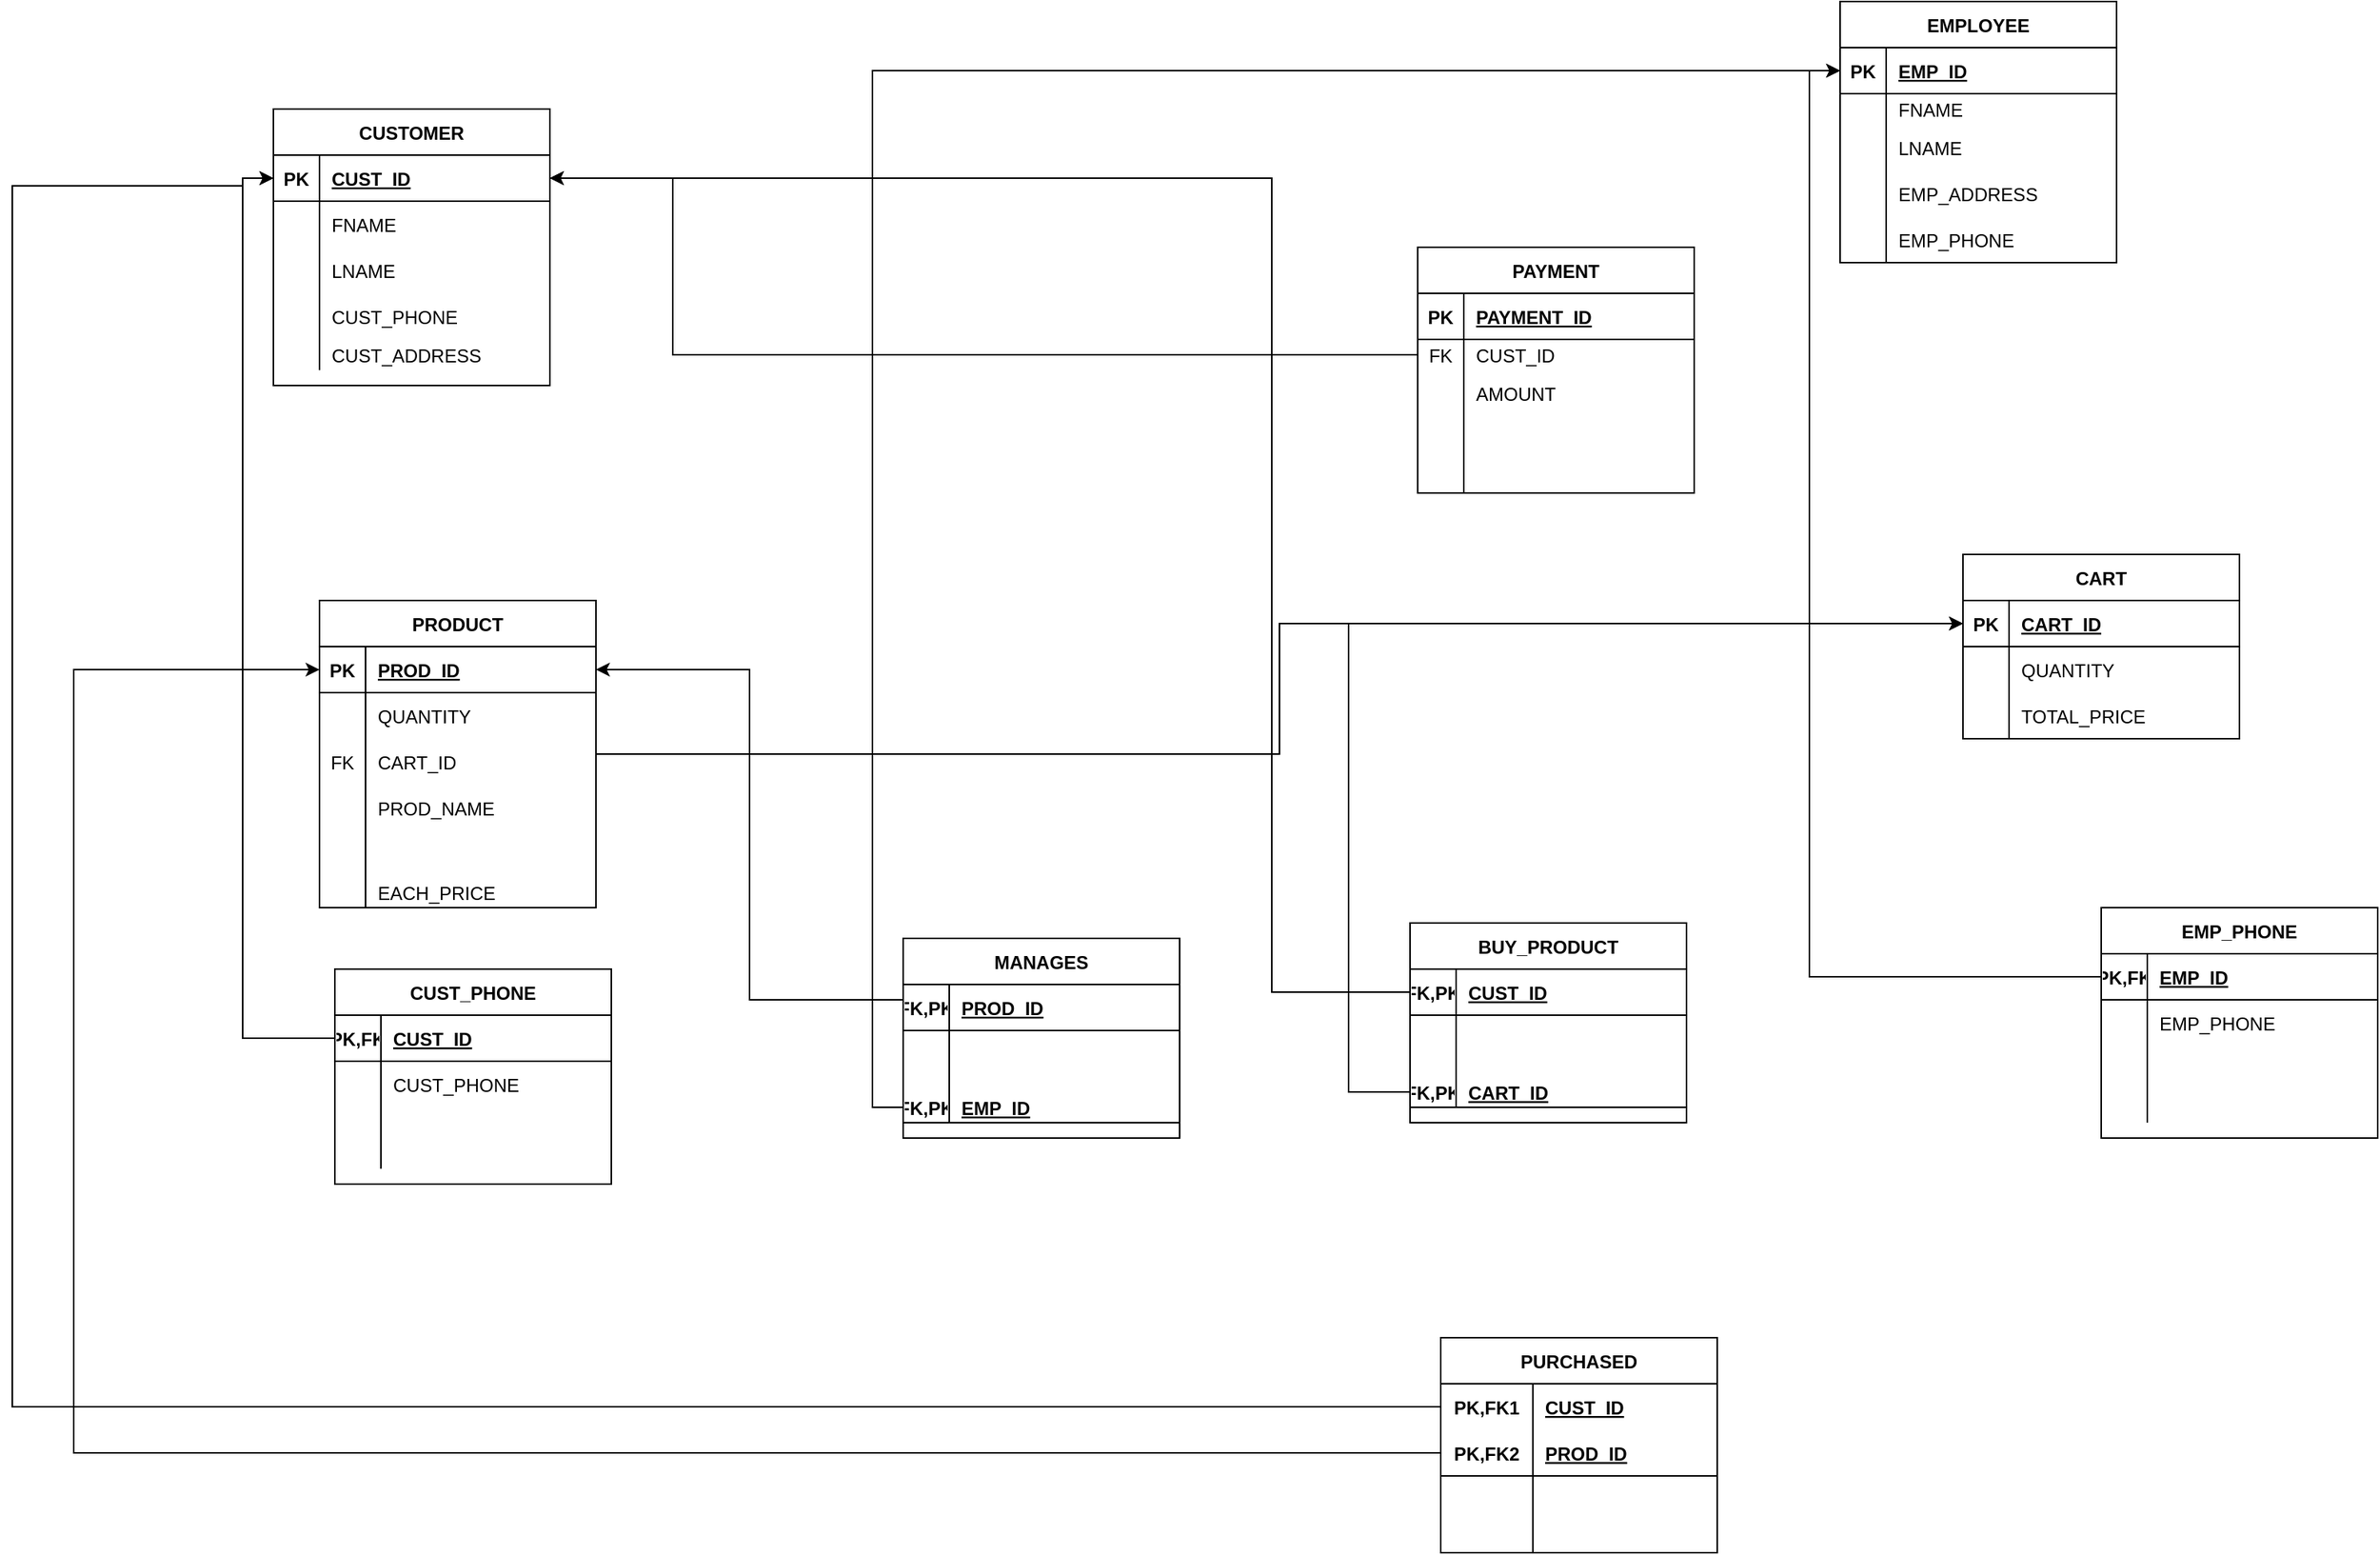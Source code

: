 <mxfile version="20.5.3" type="device"><diagram id="ctzVVPPMMffvRpS1MADe" name="Page-1"><mxGraphModel dx="2447" dy="2160" grid="1" gridSize="10" guides="1" tooltips="1" connect="1" arrows="1" fold="1" page="1" pageScale="1" pageWidth="850" pageHeight="1100" math="0" shadow="0"><root><mxCell id="0"/><mxCell id="1" parent="0"/><mxCell id="18JoDNRjm4r7KONPsa2--81" value="PAYMENT" style="shape=table;startSize=30;container=1;collapsible=1;childLayout=tableLayout;fixedRows=1;rowLines=0;fontStyle=1;align=center;resizeLast=1;" parent="1" vertex="1"><mxGeometry x="335" y="80" width="180" height="160" as="geometry"/></mxCell><mxCell id="18JoDNRjm4r7KONPsa2--82" value="" style="shape=tableRow;horizontal=0;startSize=0;swimlaneHead=0;swimlaneBody=0;fillColor=none;collapsible=0;dropTarget=0;points=[[0,0.5],[1,0.5]];portConstraint=eastwest;top=0;left=0;right=0;bottom=1;" parent="18JoDNRjm4r7KONPsa2--81" vertex="1"><mxGeometry y="30" width="180" height="30" as="geometry"/></mxCell><mxCell id="18JoDNRjm4r7KONPsa2--83" value="PK" style="shape=partialRectangle;connectable=0;fillColor=none;top=0;left=0;bottom=0;right=0;fontStyle=1;overflow=hidden;" parent="18JoDNRjm4r7KONPsa2--82" vertex="1"><mxGeometry width="30" height="30" as="geometry"><mxRectangle width="30" height="30" as="alternateBounds"/></mxGeometry></mxCell><mxCell id="18JoDNRjm4r7KONPsa2--84" value="PAYMENT_ID" style="shape=partialRectangle;connectable=0;fillColor=none;top=0;left=0;bottom=0;right=0;align=left;spacingLeft=6;fontStyle=5;overflow=hidden;" parent="18JoDNRjm4r7KONPsa2--82" vertex="1"><mxGeometry x="30" width="150" height="30" as="geometry"><mxRectangle width="150" height="30" as="alternateBounds"/></mxGeometry></mxCell><mxCell id="18JoDNRjm4r7KONPsa2--85" value="" style="shape=tableRow;horizontal=0;startSize=0;swimlaneHead=0;swimlaneBody=0;fillColor=none;collapsible=0;dropTarget=0;points=[[0,0.5],[1,0.5]];portConstraint=eastwest;top=0;left=0;right=0;bottom=0;" parent="18JoDNRjm4r7KONPsa2--81" vertex="1"><mxGeometry y="60" width="180" height="20" as="geometry"/></mxCell><mxCell id="18JoDNRjm4r7KONPsa2--86" value="FK" style="shape=partialRectangle;connectable=0;fillColor=none;top=0;left=0;bottom=0;right=0;editable=1;overflow=hidden;" parent="18JoDNRjm4r7KONPsa2--85" vertex="1"><mxGeometry width="30" height="20" as="geometry"><mxRectangle width="30" height="20" as="alternateBounds"/></mxGeometry></mxCell><mxCell id="18JoDNRjm4r7KONPsa2--87" value="CUST_ID" style="shape=partialRectangle;connectable=0;fillColor=none;top=0;left=0;bottom=0;right=0;align=left;spacingLeft=6;overflow=hidden;" parent="18JoDNRjm4r7KONPsa2--85" vertex="1"><mxGeometry x="30" width="150" height="20" as="geometry"><mxRectangle width="150" height="20" as="alternateBounds"/></mxGeometry></mxCell><mxCell id="18JoDNRjm4r7KONPsa2--88" value="" style="shape=tableRow;horizontal=0;startSize=0;swimlaneHead=0;swimlaneBody=0;fillColor=none;collapsible=0;dropTarget=0;points=[[0,0.5],[1,0.5]];portConstraint=eastwest;top=0;left=0;right=0;bottom=0;" parent="18JoDNRjm4r7KONPsa2--81" vertex="1"><mxGeometry y="80" width="180" height="30" as="geometry"/></mxCell><mxCell id="18JoDNRjm4r7KONPsa2--89" value="" style="shape=partialRectangle;connectable=0;fillColor=none;top=0;left=0;bottom=0;right=0;editable=1;overflow=hidden;" parent="18JoDNRjm4r7KONPsa2--88" vertex="1"><mxGeometry width="30" height="30" as="geometry"><mxRectangle width="30" height="30" as="alternateBounds"/></mxGeometry></mxCell><mxCell id="18JoDNRjm4r7KONPsa2--90" value="AMOUNT" style="shape=partialRectangle;connectable=0;fillColor=none;top=0;left=0;bottom=0;right=0;align=left;spacingLeft=6;overflow=hidden;" parent="18JoDNRjm4r7KONPsa2--88" vertex="1"><mxGeometry x="30" width="150" height="30" as="geometry"><mxRectangle width="150" height="30" as="alternateBounds"/></mxGeometry></mxCell><mxCell id="18JoDNRjm4r7KONPsa2--91" value="" style="shape=tableRow;horizontal=0;startSize=0;swimlaneHead=0;swimlaneBody=0;fillColor=none;collapsible=0;dropTarget=0;points=[[0,0.5],[1,0.5]];portConstraint=eastwest;top=0;left=0;right=0;bottom=0;" parent="18JoDNRjm4r7KONPsa2--81" vertex="1"><mxGeometry y="110" width="180" height="30" as="geometry"/></mxCell><mxCell id="18JoDNRjm4r7KONPsa2--92" value="" style="shape=partialRectangle;connectable=0;fillColor=none;top=0;left=0;bottom=0;right=0;editable=1;overflow=hidden;" parent="18JoDNRjm4r7KONPsa2--91" vertex="1"><mxGeometry width="30" height="30" as="geometry"><mxRectangle width="30" height="30" as="alternateBounds"/></mxGeometry></mxCell><mxCell id="18JoDNRjm4r7KONPsa2--93" value="" style="shape=partialRectangle;connectable=0;fillColor=none;top=0;left=0;bottom=0;right=0;align=left;spacingLeft=6;overflow=hidden;" parent="18JoDNRjm4r7KONPsa2--91" vertex="1"><mxGeometry x="30" width="150" height="30" as="geometry"><mxRectangle width="150" height="30" as="alternateBounds"/></mxGeometry></mxCell><mxCell id="18JoDNRjm4r7KONPsa2--149" value="" style="shape=tableRow;horizontal=0;startSize=0;swimlaneHead=0;swimlaneBody=0;fillColor=none;collapsible=0;dropTarget=0;points=[[0,0.5],[1,0.5]];portConstraint=eastwest;top=0;left=0;right=0;bottom=0;" parent="18JoDNRjm4r7KONPsa2--81" vertex="1"><mxGeometry y="140" width="180" height="20" as="geometry"/></mxCell><mxCell id="18JoDNRjm4r7KONPsa2--150" value="" style="shape=partialRectangle;connectable=0;fillColor=none;top=0;left=0;bottom=0;right=0;editable=1;overflow=hidden;" parent="18JoDNRjm4r7KONPsa2--149" vertex="1"><mxGeometry width="30" height="20" as="geometry"><mxRectangle width="30" height="20" as="alternateBounds"/></mxGeometry></mxCell><mxCell id="18JoDNRjm4r7KONPsa2--151" value="" style="shape=partialRectangle;connectable=0;fillColor=none;top=0;left=0;bottom=0;right=0;align=left;spacingLeft=6;overflow=hidden;" parent="18JoDNRjm4r7KONPsa2--149" vertex="1"><mxGeometry x="30" width="150" height="20" as="geometry"><mxRectangle width="150" height="20" as="alternateBounds"/></mxGeometry></mxCell><mxCell id="18JoDNRjm4r7KONPsa2--94" value="CART" style="shape=table;startSize=30;container=1;collapsible=1;childLayout=tableLayout;fixedRows=1;rowLines=0;fontStyle=1;align=center;resizeLast=1;" parent="1" vertex="1"><mxGeometry x="690" y="280" width="180" height="120" as="geometry"/></mxCell><mxCell id="18JoDNRjm4r7KONPsa2--95" value="" style="shape=tableRow;horizontal=0;startSize=0;swimlaneHead=0;swimlaneBody=0;fillColor=none;collapsible=0;dropTarget=0;points=[[0,0.5],[1,0.5]];portConstraint=eastwest;top=0;left=0;right=0;bottom=1;" parent="18JoDNRjm4r7KONPsa2--94" vertex="1"><mxGeometry y="30" width="180" height="30" as="geometry"/></mxCell><mxCell id="18JoDNRjm4r7KONPsa2--96" value="PK" style="shape=partialRectangle;connectable=0;fillColor=none;top=0;left=0;bottom=0;right=0;fontStyle=1;overflow=hidden;" parent="18JoDNRjm4r7KONPsa2--95" vertex="1"><mxGeometry width="30" height="30" as="geometry"><mxRectangle width="30" height="30" as="alternateBounds"/></mxGeometry></mxCell><mxCell id="18JoDNRjm4r7KONPsa2--97" value="CART_ID" style="shape=partialRectangle;connectable=0;fillColor=none;top=0;left=0;bottom=0;right=0;align=left;spacingLeft=6;fontStyle=5;overflow=hidden;" parent="18JoDNRjm4r7KONPsa2--95" vertex="1"><mxGeometry x="30" width="150" height="30" as="geometry"><mxRectangle width="150" height="30" as="alternateBounds"/></mxGeometry></mxCell><mxCell id="18JoDNRjm4r7KONPsa2--101" value="" style="shape=tableRow;horizontal=0;startSize=0;swimlaneHead=0;swimlaneBody=0;fillColor=none;collapsible=0;dropTarget=0;points=[[0,0.5],[1,0.5]];portConstraint=eastwest;top=0;left=0;right=0;bottom=0;" parent="18JoDNRjm4r7KONPsa2--94" vertex="1"><mxGeometry y="60" width="180" height="30" as="geometry"/></mxCell><mxCell id="18JoDNRjm4r7KONPsa2--102" value="" style="shape=partialRectangle;connectable=0;fillColor=none;top=0;left=0;bottom=0;right=0;editable=1;overflow=hidden;" parent="18JoDNRjm4r7KONPsa2--101" vertex="1"><mxGeometry width="30" height="30" as="geometry"><mxRectangle width="30" height="30" as="alternateBounds"/></mxGeometry></mxCell><mxCell id="18JoDNRjm4r7KONPsa2--103" value="QUANTITY" style="shape=partialRectangle;connectable=0;fillColor=none;top=0;left=0;bottom=0;right=0;align=left;spacingLeft=6;overflow=hidden;" parent="18JoDNRjm4r7KONPsa2--101" vertex="1"><mxGeometry x="30" width="150" height="30" as="geometry"><mxRectangle width="150" height="30" as="alternateBounds"/></mxGeometry></mxCell><mxCell id="18JoDNRjm4r7KONPsa2--104" value="" style="shape=tableRow;horizontal=0;startSize=0;swimlaneHead=0;swimlaneBody=0;fillColor=none;collapsible=0;dropTarget=0;points=[[0,0.5],[1,0.5]];portConstraint=eastwest;top=0;left=0;right=0;bottom=0;" parent="18JoDNRjm4r7KONPsa2--94" vertex="1"><mxGeometry y="90" width="180" height="30" as="geometry"/></mxCell><mxCell id="18JoDNRjm4r7KONPsa2--105" value="" style="shape=partialRectangle;connectable=0;fillColor=none;top=0;left=0;bottom=0;right=0;editable=1;overflow=hidden;" parent="18JoDNRjm4r7KONPsa2--104" vertex="1"><mxGeometry width="30" height="30" as="geometry"><mxRectangle width="30" height="30" as="alternateBounds"/></mxGeometry></mxCell><mxCell id="18JoDNRjm4r7KONPsa2--106" value="TOTAL_PRICE" style="shape=partialRectangle;connectable=0;fillColor=none;top=0;left=0;bottom=0;right=0;align=left;spacingLeft=6;overflow=hidden;" parent="18JoDNRjm4r7KONPsa2--104" vertex="1"><mxGeometry x="30" width="150" height="30" as="geometry"><mxRectangle width="150" height="30" as="alternateBounds"/></mxGeometry></mxCell><mxCell id="18JoDNRjm4r7KONPsa2--107" value="EMPLOYEE" style="shape=table;startSize=30;container=1;collapsible=1;childLayout=tableLayout;fixedRows=1;rowLines=0;fontStyle=1;align=center;resizeLast=1;" parent="1" vertex="1"><mxGeometry x="610" y="-80" width="180" height="170" as="geometry"/></mxCell><mxCell id="18JoDNRjm4r7KONPsa2--108" value="" style="shape=tableRow;horizontal=0;startSize=0;swimlaneHead=0;swimlaneBody=0;fillColor=none;collapsible=0;dropTarget=0;points=[[0,0.5],[1,0.5]];portConstraint=eastwest;top=0;left=0;right=0;bottom=1;" parent="18JoDNRjm4r7KONPsa2--107" vertex="1"><mxGeometry y="30" width="180" height="30" as="geometry"/></mxCell><mxCell id="18JoDNRjm4r7KONPsa2--109" value="PK" style="shape=partialRectangle;connectable=0;fillColor=none;top=0;left=0;bottom=0;right=0;fontStyle=1;overflow=hidden;" parent="18JoDNRjm4r7KONPsa2--108" vertex="1"><mxGeometry width="30" height="30" as="geometry"><mxRectangle width="30" height="30" as="alternateBounds"/></mxGeometry></mxCell><mxCell id="18JoDNRjm4r7KONPsa2--110" value="EMP_ID" style="shape=partialRectangle;connectable=0;fillColor=none;top=0;left=0;bottom=0;right=0;align=left;spacingLeft=6;fontStyle=5;overflow=hidden;" parent="18JoDNRjm4r7KONPsa2--108" vertex="1"><mxGeometry x="30" width="150" height="30" as="geometry"><mxRectangle width="150" height="30" as="alternateBounds"/></mxGeometry></mxCell><mxCell id="18JoDNRjm4r7KONPsa2--111" value="" style="shape=tableRow;horizontal=0;startSize=0;swimlaneHead=0;swimlaneBody=0;fillColor=none;collapsible=0;dropTarget=0;points=[[0,0.5],[1,0.5]];portConstraint=eastwest;top=0;left=0;right=0;bottom=0;" parent="18JoDNRjm4r7KONPsa2--107" vertex="1"><mxGeometry y="60" width="180" height="20" as="geometry"/></mxCell><mxCell id="18JoDNRjm4r7KONPsa2--112" value="" style="shape=partialRectangle;connectable=0;fillColor=none;top=0;left=0;bottom=0;right=0;editable=1;overflow=hidden;" parent="18JoDNRjm4r7KONPsa2--111" vertex="1"><mxGeometry width="30" height="20" as="geometry"><mxRectangle width="30" height="20" as="alternateBounds"/></mxGeometry></mxCell><mxCell id="18JoDNRjm4r7KONPsa2--113" value="FNAME" style="shape=partialRectangle;connectable=0;fillColor=none;top=0;left=0;bottom=0;right=0;align=left;spacingLeft=6;overflow=hidden;" parent="18JoDNRjm4r7KONPsa2--111" vertex="1"><mxGeometry x="30" width="150" height="20" as="geometry"><mxRectangle width="150" height="20" as="alternateBounds"/></mxGeometry></mxCell><mxCell id="18JoDNRjm4r7KONPsa2--114" value="" style="shape=tableRow;horizontal=0;startSize=0;swimlaneHead=0;swimlaneBody=0;fillColor=none;collapsible=0;dropTarget=0;points=[[0,0.5],[1,0.5]];portConstraint=eastwest;top=0;left=0;right=0;bottom=0;" parent="18JoDNRjm4r7KONPsa2--107" vertex="1"><mxGeometry y="80" width="180" height="30" as="geometry"/></mxCell><mxCell id="18JoDNRjm4r7KONPsa2--115" value="" style="shape=partialRectangle;connectable=0;fillColor=none;top=0;left=0;bottom=0;right=0;editable=1;overflow=hidden;" parent="18JoDNRjm4r7KONPsa2--114" vertex="1"><mxGeometry width="30" height="30" as="geometry"><mxRectangle width="30" height="30" as="alternateBounds"/></mxGeometry></mxCell><mxCell id="18JoDNRjm4r7KONPsa2--116" value="LNAME" style="shape=partialRectangle;connectable=0;fillColor=none;top=0;left=0;bottom=0;right=0;align=left;spacingLeft=6;overflow=hidden;" parent="18JoDNRjm4r7KONPsa2--114" vertex="1"><mxGeometry x="30" width="150" height="30" as="geometry"><mxRectangle width="150" height="30" as="alternateBounds"/></mxGeometry></mxCell><mxCell id="18JoDNRjm4r7KONPsa2--117" value="" style="shape=tableRow;horizontal=0;startSize=0;swimlaneHead=0;swimlaneBody=0;fillColor=none;collapsible=0;dropTarget=0;points=[[0,0.5],[1,0.5]];portConstraint=eastwest;top=0;left=0;right=0;bottom=0;" parent="18JoDNRjm4r7KONPsa2--107" vertex="1"><mxGeometry y="110" width="180" height="30" as="geometry"/></mxCell><mxCell id="18JoDNRjm4r7KONPsa2--118" value="" style="shape=partialRectangle;connectable=0;fillColor=none;top=0;left=0;bottom=0;right=0;editable=1;overflow=hidden;" parent="18JoDNRjm4r7KONPsa2--117" vertex="1"><mxGeometry width="30" height="30" as="geometry"><mxRectangle width="30" height="30" as="alternateBounds"/></mxGeometry></mxCell><mxCell id="18JoDNRjm4r7KONPsa2--119" value="EMP_ADDRESS" style="shape=partialRectangle;connectable=0;fillColor=none;top=0;left=0;bottom=0;right=0;align=left;spacingLeft=6;overflow=hidden;" parent="18JoDNRjm4r7KONPsa2--117" vertex="1"><mxGeometry x="30" width="150" height="30" as="geometry"><mxRectangle width="150" height="30" as="alternateBounds"/></mxGeometry></mxCell><mxCell id="18JoDNRjm4r7KONPsa2--152" value="" style="shape=tableRow;horizontal=0;startSize=0;swimlaneHead=0;swimlaneBody=0;fillColor=none;collapsible=0;dropTarget=0;points=[[0,0.5],[1,0.5]];portConstraint=eastwest;top=0;left=0;right=0;bottom=0;" parent="18JoDNRjm4r7KONPsa2--107" vertex="1"><mxGeometry y="140" width="180" height="30" as="geometry"/></mxCell><mxCell id="18JoDNRjm4r7KONPsa2--153" value="" style="shape=partialRectangle;connectable=0;fillColor=none;top=0;left=0;bottom=0;right=0;editable=1;overflow=hidden;" parent="18JoDNRjm4r7KONPsa2--152" vertex="1"><mxGeometry width="30" height="30" as="geometry"><mxRectangle width="30" height="30" as="alternateBounds"/></mxGeometry></mxCell><mxCell id="18JoDNRjm4r7KONPsa2--154" value="EMP_PHONE" style="shape=partialRectangle;connectable=0;fillColor=none;top=0;left=0;bottom=0;right=0;align=left;spacingLeft=6;overflow=hidden;" parent="18JoDNRjm4r7KONPsa2--152" vertex="1"><mxGeometry x="30" width="150" height="30" as="geometry"><mxRectangle width="150" height="30" as="alternateBounds"/></mxGeometry></mxCell><mxCell id="YTazEMWXgEO4EWgW8hP1-87" style="edgeStyle=orthogonalEdgeStyle;rounded=0;orthogonalLoop=1;jettySize=auto;html=1;entryX=0;entryY=0.5;entryDx=0;entryDy=0;" edge="1" parent="1" source="18JoDNRjm4r7KONPsa2--120" target="18JoDNRjm4r7KONPsa2--95"><mxGeometry relative="1" as="geometry"/></mxCell><mxCell id="18JoDNRjm4r7KONPsa2--120" value="PRODUCT" style="shape=table;startSize=30;container=1;collapsible=1;childLayout=tableLayout;fixedRows=1;rowLines=0;fontStyle=1;align=center;resizeLast=1;" parent="1" vertex="1"><mxGeometry x="-380" y="310" width="180" height="200" as="geometry"/></mxCell><mxCell id="18JoDNRjm4r7KONPsa2--121" value="" style="shape=tableRow;horizontal=0;startSize=0;swimlaneHead=0;swimlaneBody=0;fillColor=none;collapsible=0;dropTarget=0;points=[[0,0.5],[1,0.5]];portConstraint=eastwest;top=0;left=0;right=0;bottom=1;" parent="18JoDNRjm4r7KONPsa2--120" vertex="1"><mxGeometry y="30" width="180" height="30" as="geometry"/></mxCell><mxCell id="18JoDNRjm4r7KONPsa2--122" value="PK" style="shape=partialRectangle;connectable=0;fillColor=none;top=0;left=0;bottom=0;right=0;fontStyle=1;overflow=hidden;" parent="18JoDNRjm4r7KONPsa2--121" vertex="1"><mxGeometry width="30" height="30" as="geometry"><mxRectangle width="30" height="30" as="alternateBounds"/></mxGeometry></mxCell><mxCell id="18JoDNRjm4r7KONPsa2--123" value="PROD_ID" style="shape=partialRectangle;connectable=0;fillColor=none;top=0;left=0;bottom=0;right=0;align=left;spacingLeft=6;fontStyle=5;overflow=hidden;" parent="18JoDNRjm4r7KONPsa2--121" vertex="1"><mxGeometry x="30" width="150" height="30" as="geometry"><mxRectangle width="150" height="30" as="alternateBounds"/></mxGeometry></mxCell><mxCell id="18JoDNRjm4r7KONPsa2--127" value="" style="shape=tableRow;horizontal=0;startSize=0;swimlaneHead=0;swimlaneBody=0;fillColor=none;collapsible=0;dropTarget=0;points=[[0,0.5],[1,0.5]];portConstraint=eastwest;top=0;left=0;right=0;bottom=0;" parent="18JoDNRjm4r7KONPsa2--120" vertex="1"><mxGeometry y="60" width="180" height="30" as="geometry"/></mxCell><mxCell id="18JoDNRjm4r7KONPsa2--128" value="" style="shape=partialRectangle;connectable=0;fillColor=none;top=0;left=0;bottom=0;right=0;editable=1;overflow=hidden;" parent="18JoDNRjm4r7KONPsa2--127" vertex="1"><mxGeometry width="30" height="30" as="geometry"><mxRectangle width="30" height="30" as="alternateBounds"/></mxGeometry></mxCell><mxCell id="18JoDNRjm4r7KONPsa2--129" value="QUANTITY" style="shape=partialRectangle;connectable=0;fillColor=none;top=0;left=0;bottom=0;right=0;align=left;spacingLeft=6;overflow=hidden;" parent="18JoDNRjm4r7KONPsa2--127" vertex="1"><mxGeometry x="30" width="150" height="30" as="geometry"><mxRectangle width="150" height="30" as="alternateBounds"/></mxGeometry></mxCell><mxCell id="18JoDNRjm4r7KONPsa2--130" value="" style="shape=tableRow;horizontal=0;startSize=0;swimlaneHead=0;swimlaneBody=0;fillColor=none;collapsible=0;dropTarget=0;points=[[0,0.5],[1,0.5]];portConstraint=eastwest;top=0;left=0;right=0;bottom=0;" parent="18JoDNRjm4r7KONPsa2--120" vertex="1"><mxGeometry y="90" width="180" height="90" as="geometry"/></mxCell><mxCell id="18JoDNRjm4r7KONPsa2--131" value="" style="shape=partialRectangle;connectable=0;fillColor=none;top=0;left=0;bottom=0;right=0;editable=1;overflow=hidden;" parent="18JoDNRjm4r7KONPsa2--130" vertex="1"><mxGeometry width="30" height="90" as="geometry"><mxRectangle width="30" height="90" as="alternateBounds"/></mxGeometry></mxCell><mxCell id="18JoDNRjm4r7KONPsa2--132" value="PROD_NAME" style="shape=partialRectangle;connectable=0;fillColor=none;top=0;left=0;bottom=0;right=0;align=left;spacingLeft=6;overflow=hidden;" parent="18JoDNRjm4r7KONPsa2--130" vertex="1"><mxGeometry x="30" width="150" height="90" as="geometry"><mxRectangle width="150" height="90" as="alternateBounds"/></mxGeometry></mxCell><mxCell id="fltQFpiTtc6QyE0TP4uo-1" value="" style="shape=tableRow;horizontal=0;startSize=0;swimlaneHead=0;swimlaneBody=0;fillColor=none;collapsible=0;dropTarget=0;points=[[0,0.5],[1,0.5]];portConstraint=eastwest;top=0;left=0;right=0;bottom=0;" parent="18JoDNRjm4r7KONPsa2--120" vertex="1"><mxGeometry y="180" width="180" height="20" as="geometry"/></mxCell><mxCell id="fltQFpiTtc6QyE0TP4uo-2" value="" style="shape=partialRectangle;connectable=0;fillColor=none;top=0;left=0;bottom=0;right=0;editable=1;overflow=hidden;" parent="fltQFpiTtc6QyE0TP4uo-1" vertex="1"><mxGeometry width="30" height="20" as="geometry"><mxRectangle width="30" height="20" as="alternateBounds"/></mxGeometry></mxCell><mxCell id="fltQFpiTtc6QyE0TP4uo-3" value="EACH_PRICE" style="shape=partialRectangle;connectable=0;fillColor=none;top=0;left=0;bottom=0;right=0;align=left;spacingLeft=6;overflow=hidden;" parent="fltQFpiTtc6QyE0TP4uo-1" vertex="1"><mxGeometry x="30" width="150" height="20" as="geometry"><mxRectangle width="150" height="20" as="alternateBounds"/></mxGeometry></mxCell><mxCell id="18JoDNRjm4r7KONPsa2--155" value="CUSTOMER" style="shape=table;startSize=30;container=1;collapsible=1;childLayout=tableLayout;fixedRows=1;rowLines=0;fontStyle=1;align=center;resizeLast=1;" parent="1" vertex="1"><mxGeometry x="-410" y="-10" width="180" height="180" as="geometry"/></mxCell><mxCell id="18JoDNRjm4r7KONPsa2--156" value="" style="shape=tableRow;horizontal=0;startSize=0;swimlaneHead=0;swimlaneBody=0;fillColor=none;collapsible=0;dropTarget=0;points=[[0,0.5],[1,0.5]];portConstraint=eastwest;top=0;left=0;right=0;bottom=1;" parent="18JoDNRjm4r7KONPsa2--155" vertex="1"><mxGeometry y="30" width="180" height="30" as="geometry"/></mxCell><mxCell id="18JoDNRjm4r7KONPsa2--157" value="PK" style="shape=partialRectangle;connectable=0;fillColor=none;top=0;left=0;bottom=0;right=0;fontStyle=1;overflow=hidden;" parent="18JoDNRjm4r7KONPsa2--156" vertex="1"><mxGeometry width="30" height="30" as="geometry"><mxRectangle width="30" height="30" as="alternateBounds"/></mxGeometry></mxCell><mxCell id="18JoDNRjm4r7KONPsa2--158" value="CUST_ID" style="shape=partialRectangle;connectable=0;fillColor=none;top=0;left=0;bottom=0;right=0;align=left;spacingLeft=6;fontStyle=5;overflow=hidden;" parent="18JoDNRjm4r7KONPsa2--156" vertex="1"><mxGeometry x="30" width="150" height="30" as="geometry"><mxRectangle width="150" height="30" as="alternateBounds"/></mxGeometry></mxCell><mxCell id="18JoDNRjm4r7KONPsa2--159" value="" style="shape=tableRow;horizontal=0;startSize=0;swimlaneHead=0;swimlaneBody=0;fillColor=none;collapsible=0;dropTarget=0;points=[[0,0.5],[1,0.5]];portConstraint=eastwest;top=0;left=0;right=0;bottom=0;" parent="18JoDNRjm4r7KONPsa2--155" vertex="1"><mxGeometry y="60" width="180" height="30" as="geometry"/></mxCell><mxCell id="18JoDNRjm4r7KONPsa2--160" value="" style="shape=partialRectangle;connectable=0;fillColor=none;top=0;left=0;bottom=0;right=0;editable=1;overflow=hidden;" parent="18JoDNRjm4r7KONPsa2--159" vertex="1"><mxGeometry width="30" height="30" as="geometry"><mxRectangle width="30" height="30" as="alternateBounds"/></mxGeometry></mxCell><mxCell id="18JoDNRjm4r7KONPsa2--161" value="FNAME" style="shape=partialRectangle;connectable=0;fillColor=none;top=0;left=0;bottom=0;right=0;align=left;spacingLeft=6;overflow=hidden;" parent="18JoDNRjm4r7KONPsa2--159" vertex="1"><mxGeometry x="30" width="150" height="30" as="geometry"><mxRectangle width="150" height="30" as="alternateBounds"/></mxGeometry></mxCell><mxCell id="18JoDNRjm4r7KONPsa2--162" value="" style="shape=tableRow;horizontal=0;startSize=0;swimlaneHead=0;swimlaneBody=0;fillColor=none;collapsible=0;dropTarget=0;points=[[0,0.5],[1,0.5]];portConstraint=eastwest;top=0;left=0;right=0;bottom=0;" parent="18JoDNRjm4r7KONPsa2--155" vertex="1"><mxGeometry y="90" width="180" height="30" as="geometry"/></mxCell><mxCell id="18JoDNRjm4r7KONPsa2--163" value="" style="shape=partialRectangle;connectable=0;fillColor=none;top=0;left=0;bottom=0;right=0;editable=1;overflow=hidden;" parent="18JoDNRjm4r7KONPsa2--162" vertex="1"><mxGeometry width="30" height="30" as="geometry"><mxRectangle width="30" height="30" as="alternateBounds"/></mxGeometry></mxCell><mxCell id="18JoDNRjm4r7KONPsa2--164" value="LNAME" style="shape=partialRectangle;connectable=0;fillColor=none;top=0;left=0;bottom=0;right=0;align=left;spacingLeft=6;overflow=hidden;" parent="18JoDNRjm4r7KONPsa2--162" vertex="1"><mxGeometry x="30" width="150" height="30" as="geometry"><mxRectangle width="150" height="30" as="alternateBounds"/></mxGeometry></mxCell><mxCell id="18JoDNRjm4r7KONPsa2--165" value="" style="shape=tableRow;horizontal=0;startSize=0;swimlaneHead=0;swimlaneBody=0;fillColor=none;collapsible=0;dropTarget=0;points=[[0,0.5],[1,0.5]];portConstraint=eastwest;top=0;left=0;right=0;bottom=0;" parent="18JoDNRjm4r7KONPsa2--155" vertex="1"><mxGeometry y="120" width="180" height="30" as="geometry"/></mxCell><mxCell id="18JoDNRjm4r7KONPsa2--166" value="" style="shape=partialRectangle;connectable=0;fillColor=none;top=0;left=0;bottom=0;right=0;editable=1;overflow=hidden;" parent="18JoDNRjm4r7KONPsa2--165" vertex="1"><mxGeometry width="30" height="30" as="geometry"><mxRectangle width="30" height="30" as="alternateBounds"/></mxGeometry></mxCell><mxCell id="18JoDNRjm4r7KONPsa2--167" value="CUST_PHONE" style="shape=partialRectangle;connectable=0;fillColor=none;top=0;left=0;bottom=0;right=0;align=left;spacingLeft=6;overflow=hidden;" parent="18JoDNRjm4r7KONPsa2--165" vertex="1"><mxGeometry x="30" width="150" height="30" as="geometry"><mxRectangle width="150" height="30" as="alternateBounds"/></mxGeometry></mxCell><mxCell id="18JoDNRjm4r7KONPsa2--168" value="" style="shape=tableRow;horizontal=0;startSize=0;swimlaneHead=0;swimlaneBody=0;fillColor=none;collapsible=0;dropTarget=0;points=[[0,0.5],[1,0.5]];portConstraint=eastwest;top=0;left=0;right=0;bottom=0;" parent="18JoDNRjm4r7KONPsa2--155" vertex="1"><mxGeometry y="150" width="180" height="20" as="geometry"/></mxCell><mxCell id="18JoDNRjm4r7KONPsa2--169" value="" style="shape=partialRectangle;connectable=0;fillColor=none;top=0;left=0;bottom=0;right=0;editable=1;overflow=hidden;" parent="18JoDNRjm4r7KONPsa2--168" vertex="1"><mxGeometry width="30" height="20" as="geometry"><mxRectangle width="30" height="20" as="alternateBounds"/></mxGeometry></mxCell><mxCell id="18JoDNRjm4r7KONPsa2--170" value="CUST_ADDRESS" style="shape=partialRectangle;connectable=0;fillColor=none;top=0;left=0;bottom=0;right=0;align=left;spacingLeft=6;overflow=hidden;" parent="18JoDNRjm4r7KONPsa2--168" vertex="1"><mxGeometry x="30" width="150" height="20" as="geometry"><mxRectangle width="150" height="20" as="alternateBounds"/></mxGeometry></mxCell><mxCell id="18JoDNRjm4r7KONPsa2--184" value="MANAGES" style="shape=table;startSize=30;container=1;collapsible=1;childLayout=tableLayout;fixedRows=1;rowLines=0;fontStyle=1;align=center;resizeLast=1;" parent="1" vertex="1"><mxGeometry y="530" width="180" height="130" as="geometry"/></mxCell><mxCell id="18JoDNRjm4r7KONPsa2--185" value="" style="shape=tableRow;horizontal=0;startSize=0;swimlaneHead=0;swimlaneBody=0;fillColor=none;collapsible=0;dropTarget=0;points=[[0,0.5],[1,0.5]];portConstraint=eastwest;top=0;left=0;right=0;bottom=1;" parent="18JoDNRjm4r7KONPsa2--184" vertex="1"><mxGeometry y="30" width="180" height="30" as="geometry"/></mxCell><mxCell id="18JoDNRjm4r7KONPsa2--186" value="FK,PK" style="shape=partialRectangle;connectable=0;fillColor=none;top=0;left=0;bottom=0;right=0;fontStyle=1;overflow=hidden;" parent="18JoDNRjm4r7KONPsa2--185" vertex="1"><mxGeometry width="30" height="30" as="geometry"><mxRectangle width="30" height="30" as="alternateBounds"/></mxGeometry></mxCell><mxCell id="18JoDNRjm4r7KONPsa2--187" value="PROD_ID" style="shape=partialRectangle;connectable=0;fillColor=none;top=0;left=0;bottom=0;right=0;align=left;spacingLeft=6;fontStyle=5;overflow=hidden;" parent="18JoDNRjm4r7KONPsa2--185" vertex="1"><mxGeometry x="30" width="150" height="30" as="geometry"><mxRectangle width="150" height="30" as="alternateBounds"/></mxGeometry></mxCell><mxCell id="18JoDNRjm4r7KONPsa2--188" value="" style="shape=tableRow;horizontal=0;startSize=0;swimlaneHead=0;swimlaneBody=0;fillColor=none;collapsible=0;dropTarget=0;points=[[0,0.5],[1,0.5]];portConstraint=eastwest;top=0;left=0;right=0;bottom=0;" parent="18JoDNRjm4r7KONPsa2--184" vertex="1"><mxGeometry y="60" width="180" height="20" as="geometry"/></mxCell><mxCell id="18JoDNRjm4r7KONPsa2--189" value="" style="shape=partialRectangle;connectable=0;fillColor=none;top=0;left=0;bottom=0;right=0;editable=1;overflow=hidden;" parent="18JoDNRjm4r7KONPsa2--188" vertex="1"><mxGeometry width="30" height="20" as="geometry"><mxRectangle width="30" height="20" as="alternateBounds"/></mxGeometry></mxCell><mxCell id="18JoDNRjm4r7KONPsa2--190" value="" style="shape=partialRectangle;connectable=0;fillColor=none;top=0;left=0;bottom=0;right=0;align=left;spacingLeft=6;overflow=hidden;" parent="18JoDNRjm4r7KONPsa2--188" vertex="1"><mxGeometry x="30" width="150" height="20" as="geometry"><mxRectangle width="150" height="20" as="alternateBounds"/></mxGeometry></mxCell><mxCell id="18JoDNRjm4r7KONPsa2--194" value="" style="shape=tableRow;horizontal=0;startSize=0;swimlaneHead=0;swimlaneBody=0;fillColor=none;collapsible=0;dropTarget=0;points=[[0,0.5],[1,0.5]];portConstraint=eastwest;top=0;left=0;right=0;bottom=0;" parent="18JoDNRjm4r7KONPsa2--184" vertex="1"><mxGeometry y="80" width="180" height="20" as="geometry"/></mxCell><mxCell id="18JoDNRjm4r7KONPsa2--195" value="" style="shape=partialRectangle;connectable=0;fillColor=none;top=0;left=0;bottom=0;right=0;editable=1;overflow=hidden;" parent="18JoDNRjm4r7KONPsa2--194" vertex="1"><mxGeometry width="30" height="20" as="geometry"><mxRectangle width="30" height="20" as="alternateBounds"/></mxGeometry></mxCell><mxCell id="18JoDNRjm4r7KONPsa2--196" value="" style="shape=partialRectangle;connectable=0;fillColor=none;top=0;left=0;bottom=0;right=0;align=left;spacingLeft=6;overflow=hidden;" parent="18JoDNRjm4r7KONPsa2--194" vertex="1"><mxGeometry x="30" width="150" height="20" as="geometry"><mxRectangle width="150" height="20" as="alternateBounds"/></mxGeometry></mxCell><mxCell id="18JoDNRjm4r7KONPsa2--203" value="" style="shape=tableRow;horizontal=0;startSize=0;swimlaneHead=0;swimlaneBody=0;fillColor=none;collapsible=0;dropTarget=0;points=[[0,0.5],[1,0.5]];portConstraint=eastwest;top=0;left=0;right=0;bottom=1;" parent="18JoDNRjm4r7KONPsa2--184" vertex="1"><mxGeometry y="100" width="180" height="20" as="geometry"/></mxCell><mxCell id="18JoDNRjm4r7KONPsa2--204" value="FK,PK" style="shape=partialRectangle;connectable=0;fillColor=none;top=0;left=0;bottom=0;right=0;fontStyle=1;overflow=hidden;" parent="18JoDNRjm4r7KONPsa2--203" vertex="1"><mxGeometry width="30" height="20" as="geometry"><mxRectangle width="30" height="20" as="alternateBounds"/></mxGeometry></mxCell><mxCell id="18JoDNRjm4r7KONPsa2--205" value="EMP_ID" style="shape=partialRectangle;connectable=0;fillColor=none;top=0;left=0;bottom=0;right=0;align=left;spacingLeft=6;fontStyle=5;overflow=hidden;" parent="18JoDNRjm4r7KONPsa2--203" vertex="1"><mxGeometry x="30" width="150" height="20" as="geometry"><mxRectangle width="150" height="20" as="alternateBounds"/></mxGeometry></mxCell><mxCell id="18JoDNRjm4r7KONPsa2--206" value="BUY_PRODUCT" style="shape=table;startSize=30;container=1;collapsible=1;childLayout=tableLayout;fixedRows=1;rowLines=0;fontStyle=1;align=center;resizeLast=1;" parent="1" vertex="1"><mxGeometry x="330" y="520" width="180" height="130" as="geometry"/></mxCell><mxCell id="18JoDNRjm4r7KONPsa2--207" value="" style="shape=tableRow;horizontal=0;startSize=0;swimlaneHead=0;swimlaneBody=0;fillColor=none;collapsible=0;dropTarget=0;points=[[0,0.5],[1,0.5]];portConstraint=eastwest;top=0;left=0;right=0;bottom=1;" parent="18JoDNRjm4r7KONPsa2--206" vertex="1"><mxGeometry y="30" width="180" height="30" as="geometry"/></mxCell><mxCell id="18JoDNRjm4r7KONPsa2--208" value="FK,PK" style="shape=partialRectangle;connectable=0;fillColor=none;top=0;left=0;bottom=0;right=0;fontStyle=1;overflow=hidden;" parent="18JoDNRjm4r7KONPsa2--207" vertex="1"><mxGeometry width="30" height="30" as="geometry"><mxRectangle width="30" height="30" as="alternateBounds"/></mxGeometry></mxCell><mxCell id="18JoDNRjm4r7KONPsa2--209" value="CUST_ID" style="shape=partialRectangle;connectable=0;fillColor=none;top=0;left=0;bottom=0;right=0;align=left;spacingLeft=6;fontStyle=5;overflow=hidden;" parent="18JoDNRjm4r7KONPsa2--207" vertex="1"><mxGeometry x="30" width="150" height="30" as="geometry"><mxRectangle width="150" height="30" as="alternateBounds"/></mxGeometry></mxCell><mxCell id="18JoDNRjm4r7KONPsa2--210" value="" style="shape=tableRow;horizontal=0;startSize=0;swimlaneHead=0;swimlaneBody=0;fillColor=none;collapsible=0;dropTarget=0;points=[[0,0.5],[1,0.5]];portConstraint=eastwest;top=0;left=0;right=0;bottom=0;" parent="18JoDNRjm4r7KONPsa2--206" vertex="1"><mxGeometry y="60" width="180" height="20" as="geometry"/></mxCell><mxCell id="18JoDNRjm4r7KONPsa2--211" value="" style="shape=partialRectangle;connectable=0;fillColor=none;top=0;left=0;bottom=0;right=0;editable=1;overflow=hidden;" parent="18JoDNRjm4r7KONPsa2--210" vertex="1"><mxGeometry width="30" height="20" as="geometry"><mxRectangle width="30" height="20" as="alternateBounds"/></mxGeometry></mxCell><mxCell id="18JoDNRjm4r7KONPsa2--212" value="" style="shape=partialRectangle;connectable=0;fillColor=none;top=0;left=0;bottom=0;right=0;align=left;spacingLeft=6;overflow=hidden;" parent="18JoDNRjm4r7KONPsa2--210" vertex="1"><mxGeometry x="30" width="150" height="20" as="geometry"><mxRectangle width="150" height="20" as="alternateBounds"/></mxGeometry></mxCell><mxCell id="18JoDNRjm4r7KONPsa2--213" value="" style="shape=tableRow;horizontal=0;startSize=0;swimlaneHead=0;swimlaneBody=0;fillColor=none;collapsible=0;dropTarget=0;points=[[0,0.5],[1,0.5]];portConstraint=eastwest;top=0;left=0;right=0;bottom=0;" parent="18JoDNRjm4r7KONPsa2--206" vertex="1"><mxGeometry y="80" width="180" height="20" as="geometry"/></mxCell><mxCell id="18JoDNRjm4r7KONPsa2--214" value="" style="shape=partialRectangle;connectable=0;fillColor=none;top=0;left=0;bottom=0;right=0;editable=1;overflow=hidden;" parent="18JoDNRjm4r7KONPsa2--213" vertex="1"><mxGeometry width="30" height="20" as="geometry"><mxRectangle width="30" height="20" as="alternateBounds"/></mxGeometry></mxCell><mxCell id="18JoDNRjm4r7KONPsa2--215" value="" style="shape=partialRectangle;connectable=0;fillColor=none;top=0;left=0;bottom=0;right=0;align=left;spacingLeft=6;overflow=hidden;" parent="18JoDNRjm4r7KONPsa2--213" vertex="1"><mxGeometry x="30" width="150" height="20" as="geometry"><mxRectangle width="150" height="20" as="alternateBounds"/></mxGeometry></mxCell><mxCell id="18JoDNRjm4r7KONPsa2--216" value="" style="shape=tableRow;horizontal=0;startSize=0;swimlaneHead=0;swimlaneBody=0;fillColor=none;collapsible=0;dropTarget=0;points=[[0,0.5],[1,0.5]];portConstraint=eastwest;top=0;left=0;right=0;bottom=1;" parent="18JoDNRjm4r7KONPsa2--206" vertex="1"><mxGeometry y="100" width="180" height="20" as="geometry"/></mxCell><mxCell id="18JoDNRjm4r7KONPsa2--217" value="FK,PK" style="shape=partialRectangle;connectable=0;fillColor=none;top=0;left=0;bottom=0;right=0;fontStyle=1;overflow=hidden;" parent="18JoDNRjm4r7KONPsa2--216" vertex="1"><mxGeometry width="30" height="20" as="geometry"><mxRectangle width="30" height="20" as="alternateBounds"/></mxGeometry></mxCell><mxCell id="18JoDNRjm4r7KONPsa2--218" value="CART_ID" style="shape=partialRectangle;connectable=0;fillColor=none;top=0;left=0;bottom=0;right=0;align=left;spacingLeft=6;fontStyle=5;overflow=hidden;" parent="18JoDNRjm4r7KONPsa2--216" vertex="1"><mxGeometry x="30" width="150" height="20" as="geometry"><mxRectangle width="150" height="20" as="alternateBounds"/></mxGeometry></mxCell><mxCell id="18JoDNRjm4r7KONPsa2--219" value="CUST_PHONE" style="shape=table;startSize=30;container=1;collapsible=1;childLayout=tableLayout;fixedRows=1;rowLines=0;fontStyle=1;align=center;resizeLast=1;" parent="1" vertex="1"><mxGeometry x="-370" y="550" width="180" height="140" as="geometry"/></mxCell><mxCell id="18JoDNRjm4r7KONPsa2--220" value="" style="shape=tableRow;horizontal=0;startSize=0;swimlaneHead=0;swimlaneBody=0;fillColor=none;collapsible=0;dropTarget=0;points=[[0,0.5],[1,0.5]];portConstraint=eastwest;top=0;left=0;right=0;bottom=1;" parent="18JoDNRjm4r7KONPsa2--219" vertex="1"><mxGeometry y="30" width="180" height="30" as="geometry"/></mxCell><mxCell id="18JoDNRjm4r7KONPsa2--221" value="PK,FK" style="shape=partialRectangle;connectable=0;fillColor=none;top=0;left=0;bottom=0;right=0;fontStyle=1;overflow=hidden;" parent="18JoDNRjm4r7KONPsa2--220" vertex="1"><mxGeometry width="30" height="30" as="geometry"><mxRectangle width="30" height="30" as="alternateBounds"/></mxGeometry></mxCell><mxCell id="18JoDNRjm4r7KONPsa2--222" value="CUST_ID" style="shape=partialRectangle;connectable=0;fillColor=none;top=0;left=0;bottom=0;right=0;align=left;spacingLeft=6;fontStyle=5;overflow=hidden;" parent="18JoDNRjm4r7KONPsa2--220" vertex="1"><mxGeometry x="30" width="150" height="30" as="geometry"><mxRectangle width="150" height="30" as="alternateBounds"/></mxGeometry></mxCell><mxCell id="18JoDNRjm4r7KONPsa2--223" value="" style="shape=tableRow;horizontal=0;startSize=0;swimlaneHead=0;swimlaneBody=0;fillColor=none;collapsible=0;dropTarget=0;points=[[0,0.5],[1,0.5]];portConstraint=eastwest;top=0;left=0;right=0;bottom=0;" parent="18JoDNRjm4r7KONPsa2--219" vertex="1"><mxGeometry y="60" width="180" height="30" as="geometry"/></mxCell><mxCell id="18JoDNRjm4r7KONPsa2--224" value="" style="shape=partialRectangle;connectable=0;fillColor=none;top=0;left=0;bottom=0;right=0;editable=1;overflow=hidden;" parent="18JoDNRjm4r7KONPsa2--223" vertex="1"><mxGeometry width="30" height="30" as="geometry"><mxRectangle width="30" height="30" as="alternateBounds"/></mxGeometry></mxCell><mxCell id="18JoDNRjm4r7KONPsa2--225" value="CUST_PHONE" style="shape=partialRectangle;connectable=0;fillColor=none;top=0;left=0;bottom=0;right=0;align=left;spacingLeft=6;overflow=hidden;" parent="18JoDNRjm4r7KONPsa2--223" vertex="1"><mxGeometry x="30" width="150" height="30" as="geometry"><mxRectangle width="150" height="30" as="alternateBounds"/></mxGeometry></mxCell><mxCell id="18JoDNRjm4r7KONPsa2--226" value="" style="shape=tableRow;horizontal=0;startSize=0;swimlaneHead=0;swimlaneBody=0;fillColor=none;collapsible=0;dropTarget=0;points=[[0,0.5],[1,0.5]];portConstraint=eastwest;top=0;left=0;right=0;bottom=0;" parent="18JoDNRjm4r7KONPsa2--219" vertex="1"><mxGeometry y="90" width="180" height="20" as="geometry"/></mxCell><mxCell id="18JoDNRjm4r7KONPsa2--227" value="" style="shape=partialRectangle;connectable=0;fillColor=none;top=0;left=0;bottom=0;right=0;editable=1;overflow=hidden;" parent="18JoDNRjm4r7KONPsa2--226" vertex="1"><mxGeometry width="30" height="20" as="geometry"><mxRectangle width="30" height="20" as="alternateBounds"/></mxGeometry></mxCell><mxCell id="18JoDNRjm4r7KONPsa2--228" value="" style="shape=partialRectangle;connectable=0;fillColor=none;top=0;left=0;bottom=0;right=0;align=left;spacingLeft=6;overflow=hidden;" parent="18JoDNRjm4r7KONPsa2--226" vertex="1"><mxGeometry x="30" width="150" height="20" as="geometry"><mxRectangle width="150" height="20" as="alternateBounds"/></mxGeometry></mxCell><mxCell id="18JoDNRjm4r7KONPsa2--229" value="" style="shape=tableRow;horizontal=0;startSize=0;swimlaneHead=0;swimlaneBody=0;fillColor=none;collapsible=0;dropTarget=0;points=[[0,0.5],[1,0.5]];portConstraint=eastwest;top=0;left=0;right=0;bottom=0;" parent="18JoDNRjm4r7KONPsa2--219" vertex="1"><mxGeometry y="110" width="180" height="20" as="geometry"/></mxCell><mxCell id="18JoDNRjm4r7KONPsa2--230" value="" style="shape=partialRectangle;connectable=0;fillColor=none;top=0;left=0;bottom=0;right=0;editable=1;overflow=hidden;" parent="18JoDNRjm4r7KONPsa2--229" vertex="1"><mxGeometry width="30" height="20" as="geometry"><mxRectangle width="30" height="20" as="alternateBounds"/></mxGeometry></mxCell><mxCell id="18JoDNRjm4r7KONPsa2--231" value="" style="shape=partialRectangle;connectable=0;fillColor=none;top=0;left=0;bottom=0;right=0;align=left;spacingLeft=6;overflow=hidden;" parent="18JoDNRjm4r7KONPsa2--229" vertex="1"><mxGeometry x="30" width="150" height="20" as="geometry"><mxRectangle width="150" height="20" as="alternateBounds"/></mxGeometry></mxCell><mxCell id="18JoDNRjm4r7KONPsa2--245" value="EMP_PHONE" style="shape=table;startSize=30;container=1;collapsible=1;childLayout=tableLayout;fixedRows=1;rowLines=0;fontStyle=1;align=center;resizeLast=1;" parent="1" vertex="1"><mxGeometry x="780" y="510" width="180" height="150" as="geometry"/></mxCell><mxCell id="18JoDNRjm4r7KONPsa2--246" value="" style="shape=tableRow;horizontal=0;startSize=0;swimlaneHead=0;swimlaneBody=0;fillColor=none;collapsible=0;dropTarget=0;points=[[0,0.5],[1,0.5]];portConstraint=eastwest;top=0;left=0;right=0;bottom=1;" parent="18JoDNRjm4r7KONPsa2--245" vertex="1"><mxGeometry y="30" width="180" height="30" as="geometry"/></mxCell><mxCell id="18JoDNRjm4r7KONPsa2--247" value="PK,FK" style="shape=partialRectangle;connectable=0;fillColor=none;top=0;left=0;bottom=0;right=0;fontStyle=1;overflow=hidden;" parent="18JoDNRjm4r7KONPsa2--246" vertex="1"><mxGeometry width="30" height="30" as="geometry"><mxRectangle width="30" height="30" as="alternateBounds"/></mxGeometry></mxCell><mxCell id="18JoDNRjm4r7KONPsa2--248" value="EMP_ID" style="shape=partialRectangle;connectable=0;fillColor=none;top=0;left=0;bottom=0;right=0;align=left;spacingLeft=6;fontStyle=5;overflow=hidden;" parent="18JoDNRjm4r7KONPsa2--246" vertex="1"><mxGeometry x="30" width="150" height="30" as="geometry"><mxRectangle width="150" height="30" as="alternateBounds"/></mxGeometry></mxCell><mxCell id="18JoDNRjm4r7KONPsa2--249" value="" style="shape=tableRow;horizontal=0;startSize=0;swimlaneHead=0;swimlaneBody=0;fillColor=none;collapsible=0;dropTarget=0;points=[[0,0.5],[1,0.5]];portConstraint=eastwest;top=0;left=0;right=0;bottom=0;" parent="18JoDNRjm4r7KONPsa2--245" vertex="1"><mxGeometry y="60" width="180" height="30" as="geometry"/></mxCell><mxCell id="18JoDNRjm4r7KONPsa2--250" value="" style="shape=partialRectangle;connectable=0;fillColor=none;top=0;left=0;bottom=0;right=0;editable=1;overflow=hidden;" parent="18JoDNRjm4r7KONPsa2--249" vertex="1"><mxGeometry width="30" height="30" as="geometry"><mxRectangle width="30" height="30" as="alternateBounds"/></mxGeometry></mxCell><mxCell id="18JoDNRjm4r7KONPsa2--251" value="EMP_PHONE" style="shape=partialRectangle;connectable=0;fillColor=none;top=0;left=0;bottom=0;right=0;align=left;spacingLeft=6;overflow=hidden;" parent="18JoDNRjm4r7KONPsa2--249" vertex="1"><mxGeometry x="30" width="150" height="30" as="geometry"><mxRectangle width="150" height="30" as="alternateBounds"/></mxGeometry></mxCell><mxCell id="18JoDNRjm4r7KONPsa2--252" value="" style="shape=tableRow;horizontal=0;startSize=0;swimlaneHead=0;swimlaneBody=0;fillColor=none;collapsible=0;dropTarget=0;points=[[0,0.5],[1,0.5]];portConstraint=eastwest;top=0;left=0;right=0;bottom=0;" parent="18JoDNRjm4r7KONPsa2--245" vertex="1"><mxGeometry y="90" width="180" height="30" as="geometry"/></mxCell><mxCell id="18JoDNRjm4r7KONPsa2--253" value="" style="shape=partialRectangle;connectable=0;fillColor=none;top=0;left=0;bottom=0;right=0;editable=1;overflow=hidden;" parent="18JoDNRjm4r7KONPsa2--252" vertex="1"><mxGeometry width="30" height="30" as="geometry"><mxRectangle width="30" height="30" as="alternateBounds"/></mxGeometry></mxCell><mxCell id="18JoDNRjm4r7KONPsa2--254" value="" style="shape=partialRectangle;connectable=0;fillColor=none;top=0;left=0;bottom=0;right=0;align=left;spacingLeft=6;overflow=hidden;" parent="18JoDNRjm4r7KONPsa2--252" vertex="1"><mxGeometry x="30" width="150" height="30" as="geometry"><mxRectangle width="150" height="30" as="alternateBounds"/></mxGeometry></mxCell><mxCell id="18JoDNRjm4r7KONPsa2--255" value="" style="shape=tableRow;horizontal=0;startSize=0;swimlaneHead=0;swimlaneBody=0;fillColor=none;collapsible=0;dropTarget=0;points=[[0,0.5],[1,0.5]];portConstraint=eastwest;top=0;left=0;right=0;bottom=0;" parent="18JoDNRjm4r7KONPsa2--245" vertex="1"><mxGeometry y="120" width="180" height="20" as="geometry"/></mxCell><mxCell id="18JoDNRjm4r7KONPsa2--256" value="" style="shape=partialRectangle;connectable=0;fillColor=none;top=0;left=0;bottom=0;right=0;editable=1;overflow=hidden;" parent="18JoDNRjm4r7KONPsa2--255" vertex="1"><mxGeometry width="30" height="20" as="geometry"><mxRectangle width="30" height="20" as="alternateBounds"/></mxGeometry></mxCell><mxCell id="18JoDNRjm4r7KONPsa2--257" value="" style="shape=partialRectangle;connectable=0;fillColor=none;top=0;left=0;bottom=0;right=0;align=left;spacingLeft=6;overflow=hidden;" parent="18JoDNRjm4r7KONPsa2--255" vertex="1"><mxGeometry x="30" width="150" height="20" as="geometry"><mxRectangle width="150" height="20" as="alternateBounds"/></mxGeometry></mxCell><mxCell id="18JoDNRjm4r7KONPsa2--258" style="edgeStyle=orthogonalEdgeStyle;rounded=0;orthogonalLoop=1;jettySize=auto;html=1;exitX=0;exitY=0.5;exitDx=0;exitDy=0;entryX=0;entryY=0.5;entryDx=0;entryDy=0;" parent="1" source="18JoDNRjm4r7KONPsa2--246" target="18JoDNRjm4r7KONPsa2--108" edge="1"><mxGeometry relative="1" as="geometry"/></mxCell><mxCell id="18JoDNRjm4r7KONPsa2--259" style="edgeStyle=orthogonalEdgeStyle;rounded=0;orthogonalLoop=1;jettySize=auto;html=1;exitX=0;exitY=0.5;exitDx=0;exitDy=0;entryX=0;entryY=0.5;entryDx=0;entryDy=0;" parent="1" source="18JoDNRjm4r7KONPsa2--220" target="18JoDNRjm4r7KONPsa2--156" edge="1"><mxGeometry relative="1" as="geometry"/></mxCell><mxCell id="18JoDNRjm4r7KONPsa2--260" style="edgeStyle=orthogonalEdgeStyle;rounded=0;orthogonalLoop=1;jettySize=auto;html=1;exitX=0;exitY=0.5;exitDx=0;exitDy=0;entryX=1;entryY=0.5;entryDx=0;entryDy=0;" parent="1" source="18JoDNRjm4r7KONPsa2--185" target="18JoDNRjm4r7KONPsa2--121" edge="1"><mxGeometry relative="1" as="geometry"><mxPoint x="-30" y="600" as="sourcePoint"/><mxPoint x="-130" y="390" as="targetPoint"/><Array as="points"><mxPoint y="570"/><mxPoint x="-100" y="570"/><mxPoint x="-100" y="355"/></Array></mxGeometry></mxCell><mxCell id="18JoDNRjm4r7KONPsa2--263" style="edgeStyle=orthogonalEdgeStyle;rounded=0;orthogonalLoop=1;jettySize=auto;html=1;exitX=0;exitY=0.5;exitDx=0;exitDy=0;entryX=0;entryY=0.5;entryDx=0;entryDy=0;" parent="1" source="18JoDNRjm4r7KONPsa2--203" target="18JoDNRjm4r7KONPsa2--108" edge="1"><mxGeometry relative="1" as="geometry"/></mxCell><mxCell id="18JoDNRjm4r7KONPsa2--265" style="edgeStyle=orthogonalEdgeStyle;rounded=0;orthogonalLoop=1;jettySize=auto;html=1;exitX=0;exitY=0.5;exitDx=0;exitDy=0;entryX=1;entryY=0.5;entryDx=0;entryDy=0;" parent="1" source="18JoDNRjm4r7KONPsa2--207" target="18JoDNRjm4r7KONPsa2--156" edge="1"><mxGeometry relative="1" as="geometry"><Array as="points"><mxPoint x="240" y="565"/><mxPoint x="240" y="35"/></Array></mxGeometry></mxCell><mxCell id="18JoDNRjm4r7KONPsa2--266" style="edgeStyle=orthogonalEdgeStyle;rounded=0;orthogonalLoop=1;jettySize=auto;html=1;exitX=0;exitY=0.5;exitDx=0;exitDy=0;entryX=0;entryY=0.5;entryDx=0;entryDy=0;" parent="1" source="18JoDNRjm4r7KONPsa2--216" target="18JoDNRjm4r7KONPsa2--95" edge="1"><mxGeometry relative="1" as="geometry"><mxPoint x="630" y="330" as="targetPoint"/><Array as="points"><mxPoint x="290" y="630"/><mxPoint x="290" y="325"/></Array></mxGeometry></mxCell><mxCell id="18JoDNRjm4r7KONPsa2--270" style="edgeStyle=orthogonalEdgeStyle;rounded=0;orthogonalLoop=1;jettySize=auto;html=1;exitX=0;exitY=0.5;exitDx=0;exitDy=0;entryX=1;entryY=0.25;entryDx=0;entryDy=0;" parent="1" source="18JoDNRjm4r7KONPsa2--85" target="18JoDNRjm4r7KONPsa2--155" edge="1"><mxGeometry relative="1" as="geometry"><Array as="points"><mxPoint x="-150" y="150"/><mxPoint x="-150" y="35"/></Array></mxGeometry></mxCell><mxCell id="YTazEMWXgEO4EWgW8hP1-39" value="PURCHASED" style="shape=table;startSize=30;container=1;collapsible=1;childLayout=tableLayout;fixedRows=1;rowLines=0;fontStyle=1;align=center;resizeLast=1;" vertex="1" parent="1"><mxGeometry x="350" y="790" width="180" height="140" as="geometry"/></mxCell><mxCell id="YTazEMWXgEO4EWgW8hP1-40" value="" style="shape=tableRow;horizontal=0;startSize=0;swimlaneHead=0;swimlaneBody=0;fillColor=none;collapsible=0;dropTarget=0;points=[[0,0.5],[1,0.5]];portConstraint=eastwest;top=0;left=0;right=0;bottom=0;" vertex="1" parent="YTazEMWXgEO4EWgW8hP1-39"><mxGeometry y="30" width="180" height="30" as="geometry"/></mxCell><mxCell id="YTazEMWXgEO4EWgW8hP1-41" value="PK,FK1" style="shape=partialRectangle;connectable=0;fillColor=none;top=0;left=0;bottom=0;right=0;fontStyle=1;overflow=hidden;" vertex="1" parent="YTazEMWXgEO4EWgW8hP1-40"><mxGeometry width="60" height="30" as="geometry"><mxRectangle width="60" height="30" as="alternateBounds"/></mxGeometry></mxCell><mxCell id="YTazEMWXgEO4EWgW8hP1-42" value="CUST_ID" style="shape=partialRectangle;connectable=0;fillColor=none;top=0;left=0;bottom=0;right=0;align=left;spacingLeft=6;fontStyle=5;overflow=hidden;" vertex="1" parent="YTazEMWXgEO4EWgW8hP1-40"><mxGeometry x="60" width="120" height="30" as="geometry"><mxRectangle width="120" height="30" as="alternateBounds"/></mxGeometry></mxCell><mxCell id="YTazEMWXgEO4EWgW8hP1-43" value="" style="shape=tableRow;horizontal=0;startSize=0;swimlaneHead=0;swimlaneBody=0;fillColor=none;collapsible=0;dropTarget=0;points=[[0,0.5],[1,0.5]];portConstraint=eastwest;top=0;left=0;right=0;bottom=1;" vertex="1" parent="YTazEMWXgEO4EWgW8hP1-39"><mxGeometry y="60" width="180" height="30" as="geometry"/></mxCell><mxCell id="YTazEMWXgEO4EWgW8hP1-44" value="PK,FK2" style="shape=partialRectangle;connectable=0;fillColor=none;top=0;left=0;bottom=0;right=0;fontStyle=1;overflow=hidden;" vertex="1" parent="YTazEMWXgEO4EWgW8hP1-43"><mxGeometry width="60" height="30" as="geometry"><mxRectangle width="60" height="30" as="alternateBounds"/></mxGeometry></mxCell><mxCell id="YTazEMWXgEO4EWgW8hP1-45" value="PROD_ID" style="shape=partialRectangle;connectable=0;fillColor=none;top=0;left=0;bottom=0;right=0;align=left;spacingLeft=6;fontStyle=5;overflow=hidden;" vertex="1" parent="YTazEMWXgEO4EWgW8hP1-43"><mxGeometry x="60" width="120" height="30" as="geometry"><mxRectangle width="120" height="30" as="alternateBounds"/></mxGeometry></mxCell><mxCell id="YTazEMWXgEO4EWgW8hP1-46" value="" style="shape=tableRow;horizontal=0;startSize=0;swimlaneHead=0;swimlaneBody=0;fillColor=none;collapsible=0;dropTarget=0;points=[[0,0.5],[1,0.5]];portConstraint=eastwest;top=0;left=0;right=0;bottom=0;" vertex="1" parent="YTazEMWXgEO4EWgW8hP1-39"><mxGeometry y="90" width="180" height="20" as="geometry"/></mxCell><mxCell id="YTazEMWXgEO4EWgW8hP1-47" value="" style="shape=partialRectangle;connectable=0;fillColor=none;top=0;left=0;bottom=0;right=0;editable=1;overflow=hidden;" vertex="1" parent="YTazEMWXgEO4EWgW8hP1-46"><mxGeometry width="60" height="20" as="geometry"><mxRectangle width="60" height="20" as="alternateBounds"/></mxGeometry></mxCell><mxCell id="YTazEMWXgEO4EWgW8hP1-48" value="" style="shape=partialRectangle;connectable=0;fillColor=none;top=0;left=0;bottom=0;right=0;align=left;spacingLeft=6;overflow=hidden;" vertex="1" parent="YTazEMWXgEO4EWgW8hP1-46"><mxGeometry x="60" width="120" height="20" as="geometry"><mxRectangle width="120" height="20" as="alternateBounds"/></mxGeometry></mxCell><mxCell id="YTazEMWXgEO4EWgW8hP1-49" value="" style="shape=tableRow;horizontal=0;startSize=0;swimlaneHead=0;swimlaneBody=0;fillColor=none;collapsible=0;dropTarget=0;points=[[0,0.5],[1,0.5]];portConstraint=eastwest;top=0;left=0;right=0;bottom=0;" vertex="1" parent="YTazEMWXgEO4EWgW8hP1-39"><mxGeometry y="110" width="180" height="30" as="geometry"/></mxCell><mxCell id="YTazEMWXgEO4EWgW8hP1-50" value="" style="shape=partialRectangle;connectable=0;fillColor=none;top=0;left=0;bottom=0;right=0;editable=1;overflow=hidden;" vertex="1" parent="YTazEMWXgEO4EWgW8hP1-49"><mxGeometry width="60" height="30" as="geometry"><mxRectangle width="60" height="30" as="alternateBounds"/></mxGeometry></mxCell><mxCell id="YTazEMWXgEO4EWgW8hP1-51" value="" style="shape=partialRectangle;connectable=0;fillColor=none;top=0;left=0;bottom=0;right=0;align=left;spacingLeft=6;overflow=hidden;" vertex="1" parent="YTazEMWXgEO4EWgW8hP1-49"><mxGeometry x="60" width="120" height="30" as="geometry"><mxRectangle width="120" height="30" as="alternateBounds"/></mxGeometry></mxCell><mxCell id="YTazEMWXgEO4EWgW8hP1-79" style="edgeStyle=orthogonalEdgeStyle;rounded=0;orthogonalLoop=1;jettySize=auto;html=1;exitX=0;exitY=0.5;exitDx=0;exitDy=0;entryX=0;entryY=0.5;entryDx=0;entryDy=0;" edge="1" parent="1" source="YTazEMWXgEO4EWgW8hP1-40" target="18JoDNRjm4r7KONPsa2--156"><mxGeometry relative="1" as="geometry"><mxPoint x="-429.889" y="100" as="targetPoint"/><Array as="points"><mxPoint x="-580" y="835"/><mxPoint x="-580" y="40"/><mxPoint x="-430" y="40"/><mxPoint x="-430" y="35"/></Array></mxGeometry></mxCell><mxCell id="YTazEMWXgEO4EWgW8hP1-80" style="edgeStyle=orthogonalEdgeStyle;rounded=0;orthogonalLoop=1;jettySize=auto;html=1;exitX=0;exitY=0.5;exitDx=0;exitDy=0;entryX=0;entryY=0.5;entryDx=0;entryDy=0;" edge="1" parent="1" source="YTazEMWXgEO4EWgW8hP1-43" target="18JoDNRjm4r7KONPsa2--121"><mxGeometry relative="1" as="geometry"><Array as="points"><mxPoint x="-540" y="865"/><mxPoint x="-540" y="355"/></Array></mxGeometry></mxCell><mxCell id="YTazEMWXgEO4EWgW8hP1-84" value="" style="shape=tableRow;horizontal=0;startSize=0;swimlaneHead=0;swimlaneBody=0;fillColor=none;collapsible=0;dropTarget=0;points=[[0,0.5],[1,0.5]];portConstraint=eastwest;top=0;left=0;right=0;bottom=0;" vertex="1" parent="1"><mxGeometry x="345" y="150" width="180" height="20" as="geometry"/></mxCell><mxCell id="YTazEMWXgEO4EWgW8hP1-86" value="CART_ID" style="shape=partialRectangle;connectable=0;fillColor=none;top=0;left=0;bottom=0;right=0;align=left;spacingLeft=6;overflow=hidden;" vertex="1" parent="1"><mxGeometry x="-350" y="405" width="110" height="20" as="geometry"><mxRectangle width="150" height="20" as="alternateBounds"/></mxGeometry></mxCell><mxCell id="YTazEMWXgEO4EWgW8hP1-85" value="FK" style="shape=partialRectangle;connectable=0;fillColor=none;top=0;left=0;bottom=0;right=0;editable=1;overflow=hidden;" vertex="1" parent="1"><mxGeometry x="-380" y="405" width="30" height="20" as="geometry"><mxRectangle width="30" height="20" as="alternateBounds"/></mxGeometry></mxCell></root></mxGraphModel></diagram></mxfile>